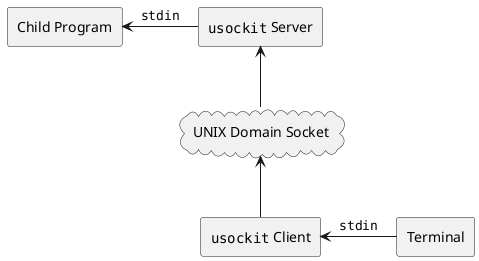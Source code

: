 /'
	Copyright (c) 2022 Michael Federczuk
	SPDX-License-Identifier: CC-BY-SA-4.0
'/

@startuml usockit

skinparam componentStyle rectangle


component [Child Program] as child
component [""usockit"" Server] as server

cloud "UNIX Domain Socket" as unix_socket

component [""usockit"" Client] as client
component [Terminal] as terminal


child <- server : """"stdin""""
server <-- unix_socket

unix_socket <-- client
client <- terminal : """"stdin""""

@enduml
